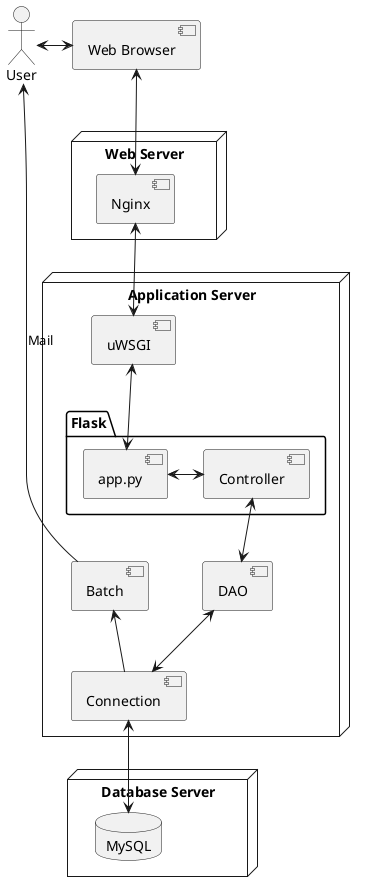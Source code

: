 @startuml
skinparam componentStyle uml2

actor User
[Web Browser]

node "Web Server" {
    [Nginx]
}

node "Application Server" {
    [uWSGI]
    package "Flask"{
    [app.py]
    [Controller]
    }
    [DAO]
    [Connection]
    [Batch]
}

node "Database Server" {
    database MySQL
}

User <-right-> [Web Browser]
[Web Browser] <-down-> [Nginx]
[Nginx] <--> [uWSGI]
[uWSGI] <--> [app.py]
[app.py] <-right-> [Controller]
[Controller] <--> [DAO]
[DAO] <--> [Connection]
[Connection] <--> [MySQL]
[Batch] -up-> User : Mail
[Connection] -up-> [Batch]

@enduml

